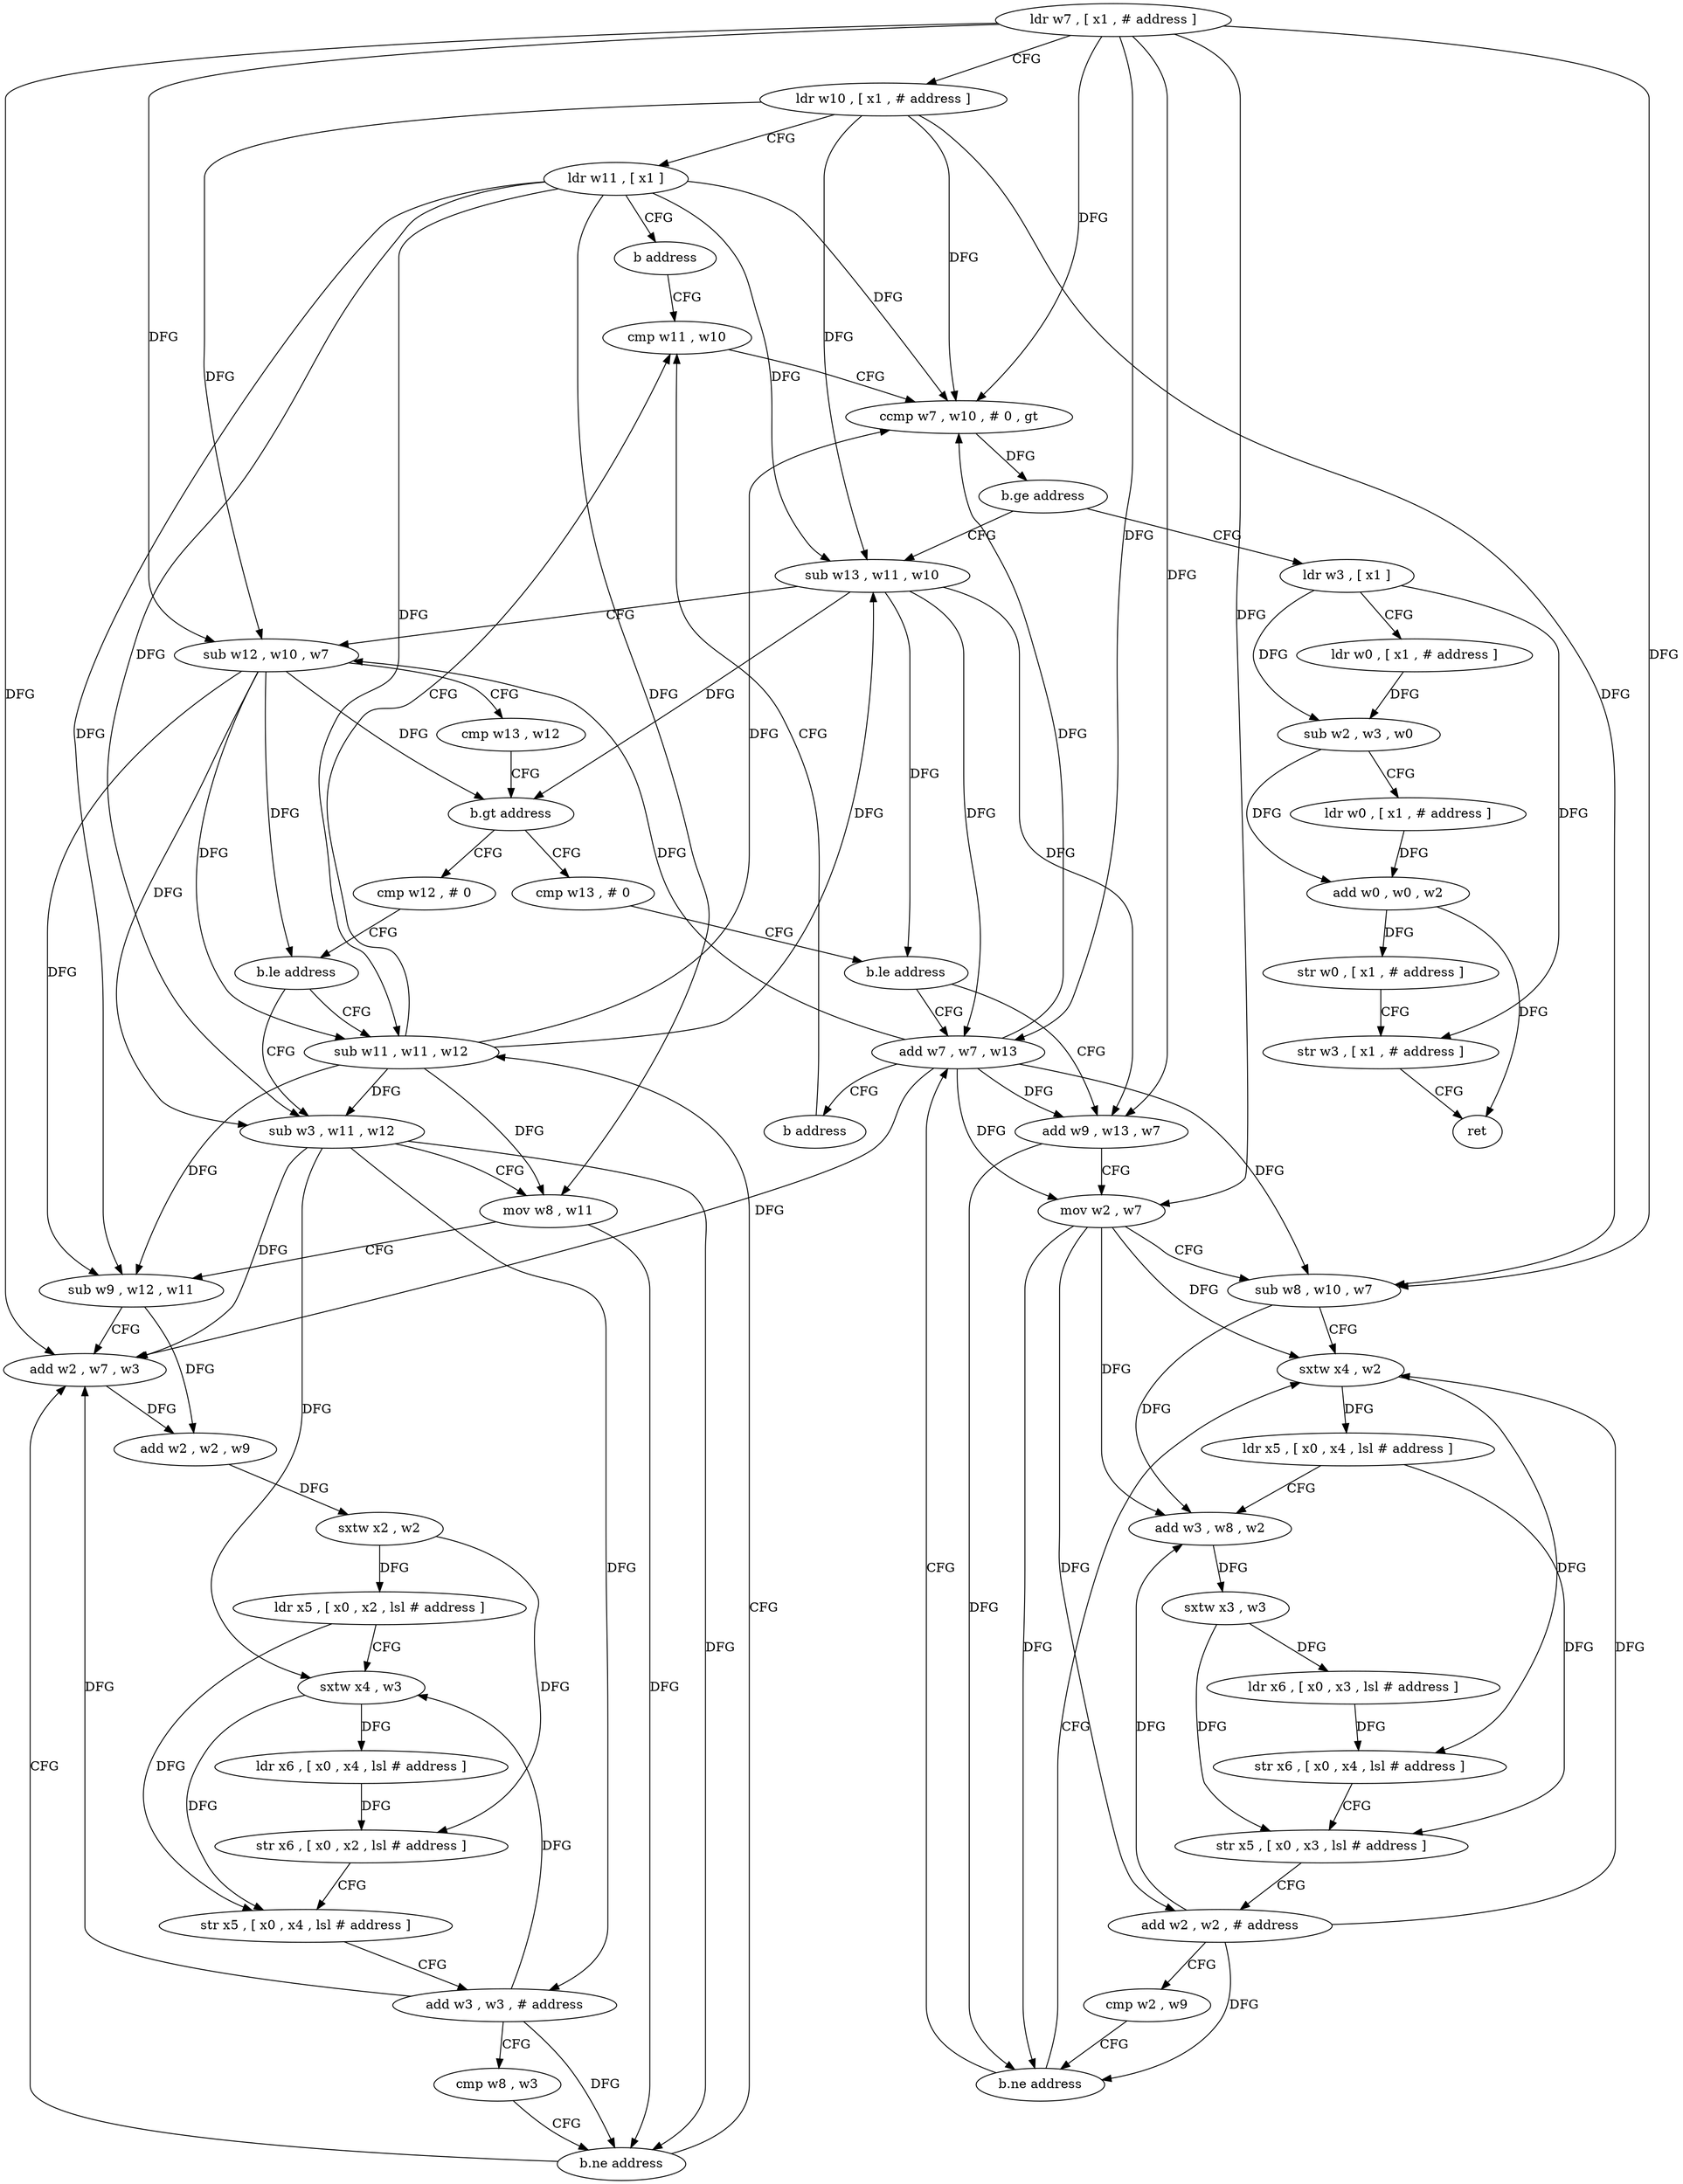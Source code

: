 digraph "func" {
"4202312" [label = "ldr w7 , [ x1 , # address ]" ]
"4202316" [label = "ldr w10 , [ x1 , # address ]" ]
"4202320" [label = "ldr w11 , [ x1 ]" ]
"4202324" [label = "b address" ]
"4202396" [label = "cmp w11 , w10" ]
"4202400" [label = "ccmp w7 , w10 , # 0 , gt" ]
"4202404" [label = "b.ge address" ]
"4202492" [label = "ldr w3 , [ x1 ]" ]
"4202408" [label = "sub w13 , w11 , w10" ]
"4202496" [label = "ldr w0 , [ x1 , # address ]" ]
"4202500" [label = "sub w2 , w3 , w0" ]
"4202504" [label = "ldr w0 , [ x1 , # address ]" ]
"4202508" [label = "add w0 , w0 , w2" ]
"4202512" [label = "str w0 , [ x1 , # address ]" ]
"4202516" [label = "str w3 , [ x1 , # address ]" ]
"4202520" [label = "ret" ]
"4202412" [label = "sub w12 , w10 , w7" ]
"4202416" [label = "cmp w13 , w12" ]
"4202420" [label = "b.gt address" ]
"4202328" [label = "cmp w12 , # 0" ]
"4202424" [label = "cmp w13 , # 0" ]
"4202332" [label = "b.le address" ]
"4202392" [label = "sub w11 , w11 , w12" ]
"4202336" [label = "sub w3 , w11 , w12" ]
"4202428" [label = "b.le address" ]
"4202484" [label = "add w7 , w7 , w13" ]
"4202432" [label = "add w9 , w13 , w7" ]
"4202340" [label = "mov w8 , w11" ]
"4202344" [label = "sub w9 , w12 , w11" ]
"4202348" [label = "add w2 , w7 , w3" ]
"4202488" [label = "b address" ]
"4202436" [label = "mov w2 , w7" ]
"4202440" [label = "sub w8 , w10 , w7" ]
"4202444" [label = "sxtw x4 , w2" ]
"4202352" [label = "add w2 , w2 , w9" ]
"4202356" [label = "sxtw x2 , w2" ]
"4202360" [label = "ldr x5 , [ x0 , x2 , lsl # address ]" ]
"4202364" [label = "sxtw x4 , w3" ]
"4202368" [label = "ldr x6 , [ x0 , x4 , lsl # address ]" ]
"4202372" [label = "str x6 , [ x0 , x2 , lsl # address ]" ]
"4202376" [label = "str x5 , [ x0 , x4 , lsl # address ]" ]
"4202380" [label = "add w3 , w3 , # address" ]
"4202384" [label = "cmp w8 , w3" ]
"4202388" [label = "b.ne address" ]
"4202448" [label = "ldr x5 , [ x0 , x4 , lsl # address ]" ]
"4202452" [label = "add w3 , w8 , w2" ]
"4202456" [label = "sxtw x3 , w3" ]
"4202460" [label = "ldr x6 , [ x0 , x3 , lsl # address ]" ]
"4202464" [label = "str x6 , [ x0 , x4 , lsl # address ]" ]
"4202468" [label = "str x5 , [ x0 , x3 , lsl # address ]" ]
"4202472" [label = "add w2 , w2 , # address" ]
"4202476" [label = "cmp w2 , w9" ]
"4202480" [label = "b.ne address" ]
"4202312" -> "4202316" [ label = "CFG" ]
"4202312" -> "4202400" [ label = "DFG" ]
"4202312" -> "4202412" [ label = "DFG" ]
"4202312" -> "4202484" [ label = "DFG" ]
"4202312" -> "4202432" [ label = "DFG" ]
"4202312" -> "4202436" [ label = "DFG" ]
"4202312" -> "4202440" [ label = "DFG" ]
"4202312" -> "4202348" [ label = "DFG" ]
"4202316" -> "4202320" [ label = "CFG" ]
"4202316" -> "4202400" [ label = "DFG" ]
"4202316" -> "4202408" [ label = "DFG" ]
"4202316" -> "4202412" [ label = "DFG" ]
"4202316" -> "4202440" [ label = "DFG" ]
"4202320" -> "4202324" [ label = "CFG" ]
"4202320" -> "4202400" [ label = "DFG" ]
"4202320" -> "4202408" [ label = "DFG" ]
"4202320" -> "4202392" [ label = "DFG" ]
"4202320" -> "4202336" [ label = "DFG" ]
"4202320" -> "4202340" [ label = "DFG" ]
"4202320" -> "4202344" [ label = "DFG" ]
"4202324" -> "4202396" [ label = "CFG" ]
"4202396" -> "4202400" [ label = "CFG" ]
"4202400" -> "4202404" [ label = "DFG" ]
"4202404" -> "4202492" [ label = "CFG" ]
"4202404" -> "4202408" [ label = "CFG" ]
"4202492" -> "4202496" [ label = "CFG" ]
"4202492" -> "4202500" [ label = "DFG" ]
"4202492" -> "4202516" [ label = "DFG" ]
"4202408" -> "4202412" [ label = "CFG" ]
"4202408" -> "4202420" [ label = "DFG" ]
"4202408" -> "4202428" [ label = "DFG" ]
"4202408" -> "4202484" [ label = "DFG" ]
"4202408" -> "4202432" [ label = "DFG" ]
"4202496" -> "4202500" [ label = "DFG" ]
"4202500" -> "4202504" [ label = "CFG" ]
"4202500" -> "4202508" [ label = "DFG" ]
"4202504" -> "4202508" [ label = "DFG" ]
"4202508" -> "4202512" [ label = "DFG" ]
"4202508" -> "4202520" [ label = "DFG" ]
"4202512" -> "4202516" [ label = "CFG" ]
"4202516" -> "4202520" [ label = "CFG" ]
"4202412" -> "4202416" [ label = "CFG" ]
"4202412" -> "4202420" [ label = "DFG" ]
"4202412" -> "4202332" [ label = "DFG" ]
"4202412" -> "4202392" [ label = "DFG" ]
"4202412" -> "4202336" [ label = "DFG" ]
"4202412" -> "4202344" [ label = "DFG" ]
"4202416" -> "4202420" [ label = "CFG" ]
"4202420" -> "4202328" [ label = "CFG" ]
"4202420" -> "4202424" [ label = "CFG" ]
"4202328" -> "4202332" [ label = "CFG" ]
"4202424" -> "4202428" [ label = "CFG" ]
"4202332" -> "4202392" [ label = "CFG" ]
"4202332" -> "4202336" [ label = "CFG" ]
"4202392" -> "4202396" [ label = "CFG" ]
"4202392" -> "4202400" [ label = "DFG" ]
"4202392" -> "4202408" [ label = "DFG" ]
"4202392" -> "4202336" [ label = "DFG" ]
"4202392" -> "4202340" [ label = "DFG" ]
"4202392" -> "4202344" [ label = "DFG" ]
"4202336" -> "4202340" [ label = "CFG" ]
"4202336" -> "4202348" [ label = "DFG" ]
"4202336" -> "4202364" [ label = "DFG" ]
"4202336" -> "4202380" [ label = "DFG" ]
"4202336" -> "4202388" [ label = "DFG" ]
"4202428" -> "4202484" [ label = "CFG" ]
"4202428" -> "4202432" [ label = "CFG" ]
"4202484" -> "4202488" [ label = "CFG" ]
"4202484" -> "4202412" [ label = "DFG" ]
"4202484" -> "4202400" [ label = "DFG" ]
"4202484" -> "4202432" [ label = "DFG" ]
"4202484" -> "4202436" [ label = "DFG" ]
"4202484" -> "4202440" [ label = "DFG" ]
"4202484" -> "4202348" [ label = "DFG" ]
"4202432" -> "4202436" [ label = "CFG" ]
"4202432" -> "4202480" [ label = "DFG" ]
"4202340" -> "4202344" [ label = "CFG" ]
"4202340" -> "4202388" [ label = "DFG" ]
"4202344" -> "4202348" [ label = "CFG" ]
"4202344" -> "4202352" [ label = "DFG" ]
"4202348" -> "4202352" [ label = "DFG" ]
"4202488" -> "4202396" [ label = "CFG" ]
"4202436" -> "4202440" [ label = "CFG" ]
"4202436" -> "4202444" [ label = "DFG" ]
"4202436" -> "4202452" [ label = "DFG" ]
"4202436" -> "4202472" [ label = "DFG" ]
"4202436" -> "4202480" [ label = "DFG" ]
"4202440" -> "4202444" [ label = "CFG" ]
"4202440" -> "4202452" [ label = "DFG" ]
"4202444" -> "4202448" [ label = "DFG" ]
"4202444" -> "4202464" [ label = "DFG" ]
"4202352" -> "4202356" [ label = "DFG" ]
"4202356" -> "4202360" [ label = "DFG" ]
"4202356" -> "4202372" [ label = "DFG" ]
"4202360" -> "4202364" [ label = "CFG" ]
"4202360" -> "4202376" [ label = "DFG" ]
"4202364" -> "4202368" [ label = "DFG" ]
"4202364" -> "4202376" [ label = "DFG" ]
"4202368" -> "4202372" [ label = "DFG" ]
"4202372" -> "4202376" [ label = "CFG" ]
"4202376" -> "4202380" [ label = "CFG" ]
"4202380" -> "4202384" [ label = "CFG" ]
"4202380" -> "4202348" [ label = "DFG" ]
"4202380" -> "4202364" [ label = "DFG" ]
"4202380" -> "4202388" [ label = "DFG" ]
"4202384" -> "4202388" [ label = "CFG" ]
"4202388" -> "4202348" [ label = "CFG" ]
"4202388" -> "4202392" [ label = "CFG" ]
"4202448" -> "4202452" [ label = "CFG" ]
"4202448" -> "4202468" [ label = "DFG" ]
"4202452" -> "4202456" [ label = "DFG" ]
"4202456" -> "4202460" [ label = "DFG" ]
"4202456" -> "4202468" [ label = "DFG" ]
"4202460" -> "4202464" [ label = "DFG" ]
"4202464" -> "4202468" [ label = "CFG" ]
"4202468" -> "4202472" [ label = "CFG" ]
"4202472" -> "4202476" [ label = "CFG" ]
"4202472" -> "4202444" [ label = "DFG" ]
"4202472" -> "4202452" [ label = "DFG" ]
"4202472" -> "4202480" [ label = "DFG" ]
"4202476" -> "4202480" [ label = "CFG" ]
"4202480" -> "4202444" [ label = "CFG" ]
"4202480" -> "4202484" [ label = "CFG" ]
}
